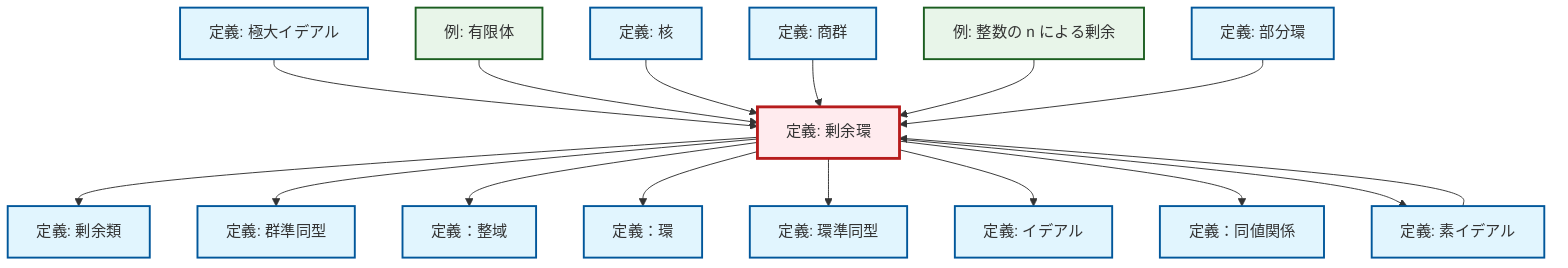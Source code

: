 graph TD
    classDef definition fill:#e1f5fe,stroke:#01579b,stroke-width:2px
    classDef theorem fill:#f3e5f5,stroke:#4a148c,stroke-width:2px
    classDef axiom fill:#fff3e0,stroke:#e65100,stroke-width:2px
    classDef example fill:#e8f5e9,stroke:#1b5e20,stroke-width:2px
    classDef current fill:#ffebee,stroke:#b71c1c,stroke-width:3px
    def-integral-domain["定義：整域"]:::definition
    ex-finite-field["例: 有限体"]:::example
    def-equivalence-relation["定義：同値関係"]:::definition
    def-kernel["定義: 核"]:::definition
    def-quotient-ring["定義: 剰余環"]:::definition
    def-ideal["定義: イデアル"]:::definition
    def-ring["定義：環"]:::definition
    def-subring["定義: 部分環"]:::definition
    def-ring-homomorphism["定義: 環準同型"]:::definition
    def-coset["定義: 剰余類"]:::definition
    def-prime-ideal["定義: 素イデアル"]:::definition
    ex-quotient-integers-mod-n["例: 整数の n による剰余"]:::example
    def-quotient-group["定義: 商群"]:::definition
    def-homomorphism["定義: 群準同型"]:::definition
    def-maximal-ideal["定義: 極大イデアル"]:::definition
    def-quotient-ring --> def-coset
    def-quotient-ring --> def-homomorphism
    def-quotient-ring --> def-integral-domain
    def-quotient-ring --> def-ring
    def-quotient-ring --> def-ring-homomorphism
    def-quotient-ring --> def-ideal
    def-maximal-ideal --> def-quotient-ring
    ex-finite-field --> def-quotient-ring
    def-kernel --> def-quotient-ring
    def-quotient-group --> def-quotient-ring
    ex-quotient-integers-mod-n --> def-quotient-ring
    def-prime-ideal --> def-quotient-ring
    def-subring --> def-quotient-ring
    def-quotient-ring --> def-equivalence-relation
    def-quotient-ring --> def-prime-ideal
    class def-quotient-ring current